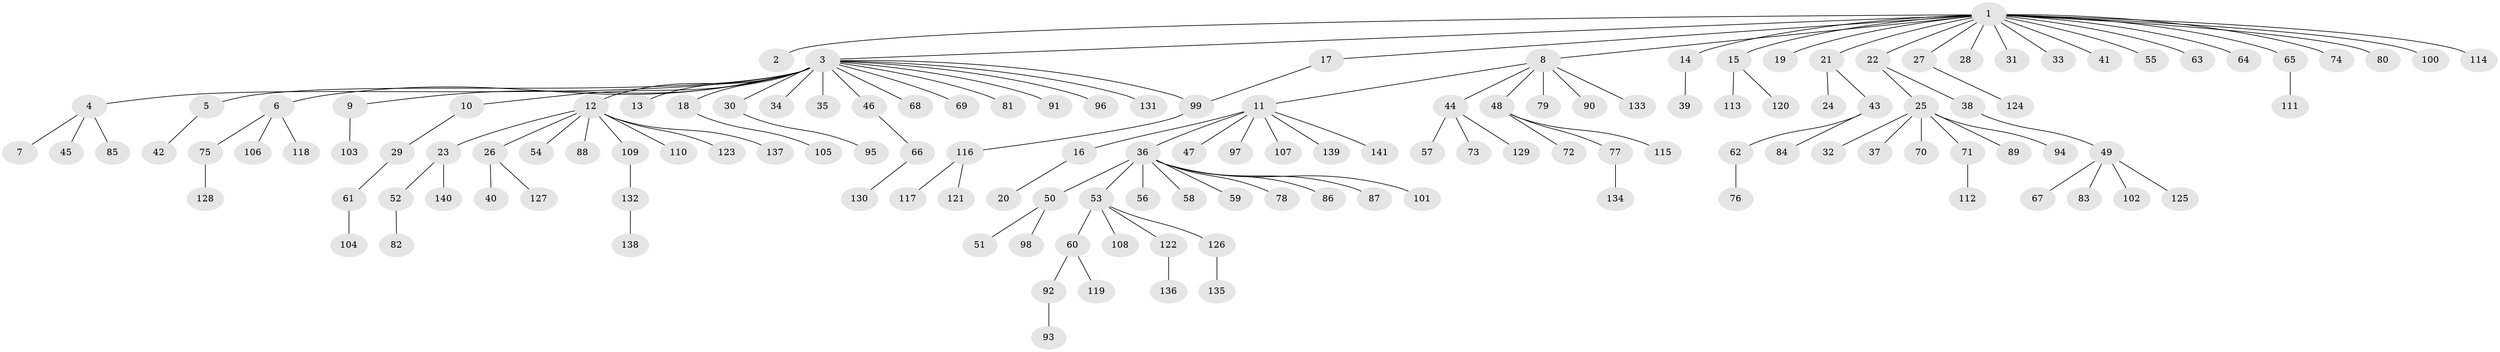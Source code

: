// Generated by graph-tools (version 1.1) at 2025/26/03/09/25 03:26:08]
// undirected, 141 vertices, 141 edges
graph export_dot {
graph [start="1"]
  node [color=gray90,style=filled];
  1;
  2;
  3;
  4;
  5;
  6;
  7;
  8;
  9;
  10;
  11;
  12;
  13;
  14;
  15;
  16;
  17;
  18;
  19;
  20;
  21;
  22;
  23;
  24;
  25;
  26;
  27;
  28;
  29;
  30;
  31;
  32;
  33;
  34;
  35;
  36;
  37;
  38;
  39;
  40;
  41;
  42;
  43;
  44;
  45;
  46;
  47;
  48;
  49;
  50;
  51;
  52;
  53;
  54;
  55;
  56;
  57;
  58;
  59;
  60;
  61;
  62;
  63;
  64;
  65;
  66;
  67;
  68;
  69;
  70;
  71;
  72;
  73;
  74;
  75;
  76;
  77;
  78;
  79;
  80;
  81;
  82;
  83;
  84;
  85;
  86;
  87;
  88;
  89;
  90;
  91;
  92;
  93;
  94;
  95;
  96;
  97;
  98;
  99;
  100;
  101;
  102;
  103;
  104;
  105;
  106;
  107;
  108;
  109;
  110;
  111;
  112;
  113;
  114;
  115;
  116;
  117;
  118;
  119;
  120;
  121;
  122;
  123;
  124;
  125;
  126;
  127;
  128;
  129;
  130;
  131;
  132;
  133;
  134;
  135;
  136;
  137;
  138;
  139;
  140;
  141;
  1 -- 2;
  1 -- 3;
  1 -- 8;
  1 -- 14;
  1 -- 15;
  1 -- 17;
  1 -- 19;
  1 -- 21;
  1 -- 22;
  1 -- 27;
  1 -- 28;
  1 -- 31;
  1 -- 33;
  1 -- 41;
  1 -- 55;
  1 -- 63;
  1 -- 64;
  1 -- 65;
  1 -- 74;
  1 -- 80;
  1 -- 100;
  1 -- 114;
  3 -- 4;
  3 -- 5;
  3 -- 6;
  3 -- 9;
  3 -- 10;
  3 -- 12;
  3 -- 13;
  3 -- 18;
  3 -- 30;
  3 -- 34;
  3 -- 35;
  3 -- 46;
  3 -- 68;
  3 -- 69;
  3 -- 81;
  3 -- 91;
  3 -- 96;
  3 -- 99;
  3 -- 131;
  4 -- 7;
  4 -- 45;
  4 -- 85;
  5 -- 42;
  6 -- 75;
  6 -- 106;
  6 -- 118;
  8 -- 11;
  8 -- 44;
  8 -- 48;
  8 -- 79;
  8 -- 90;
  8 -- 133;
  9 -- 103;
  10 -- 29;
  11 -- 16;
  11 -- 36;
  11 -- 47;
  11 -- 97;
  11 -- 107;
  11 -- 139;
  11 -- 141;
  12 -- 23;
  12 -- 26;
  12 -- 54;
  12 -- 88;
  12 -- 109;
  12 -- 110;
  12 -- 123;
  12 -- 137;
  14 -- 39;
  15 -- 113;
  15 -- 120;
  16 -- 20;
  17 -- 99;
  18 -- 105;
  21 -- 24;
  21 -- 43;
  22 -- 25;
  22 -- 38;
  23 -- 52;
  23 -- 140;
  25 -- 32;
  25 -- 37;
  25 -- 70;
  25 -- 71;
  25 -- 89;
  25 -- 94;
  26 -- 40;
  26 -- 127;
  27 -- 124;
  29 -- 61;
  30 -- 95;
  36 -- 50;
  36 -- 53;
  36 -- 56;
  36 -- 58;
  36 -- 59;
  36 -- 78;
  36 -- 86;
  36 -- 87;
  36 -- 101;
  38 -- 49;
  43 -- 62;
  43 -- 84;
  44 -- 57;
  44 -- 73;
  44 -- 129;
  46 -- 66;
  48 -- 72;
  48 -- 77;
  48 -- 115;
  49 -- 67;
  49 -- 83;
  49 -- 102;
  49 -- 125;
  50 -- 51;
  50 -- 98;
  52 -- 82;
  53 -- 60;
  53 -- 108;
  53 -- 122;
  53 -- 126;
  60 -- 92;
  60 -- 119;
  61 -- 104;
  62 -- 76;
  65 -- 111;
  66 -- 130;
  71 -- 112;
  75 -- 128;
  77 -- 134;
  92 -- 93;
  99 -- 116;
  109 -- 132;
  116 -- 117;
  116 -- 121;
  122 -- 136;
  126 -- 135;
  132 -- 138;
}

